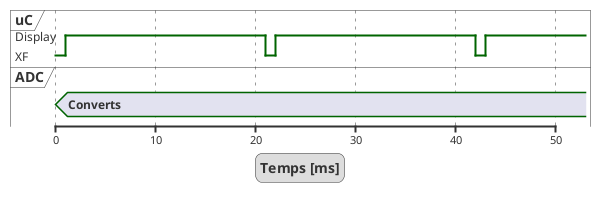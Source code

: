 @startuml

legend
Temps [ms]
end legend

robust "uC" as cpu
concise "ADC" as adc
scale 10 as 100 pixels

@0
cpu is XF
adc is Converts
@1
cpu is Display
@21
cpu is XF
@22
cpu is Display
@42
cpu is XF
@43
cpu is Display
@enduml
